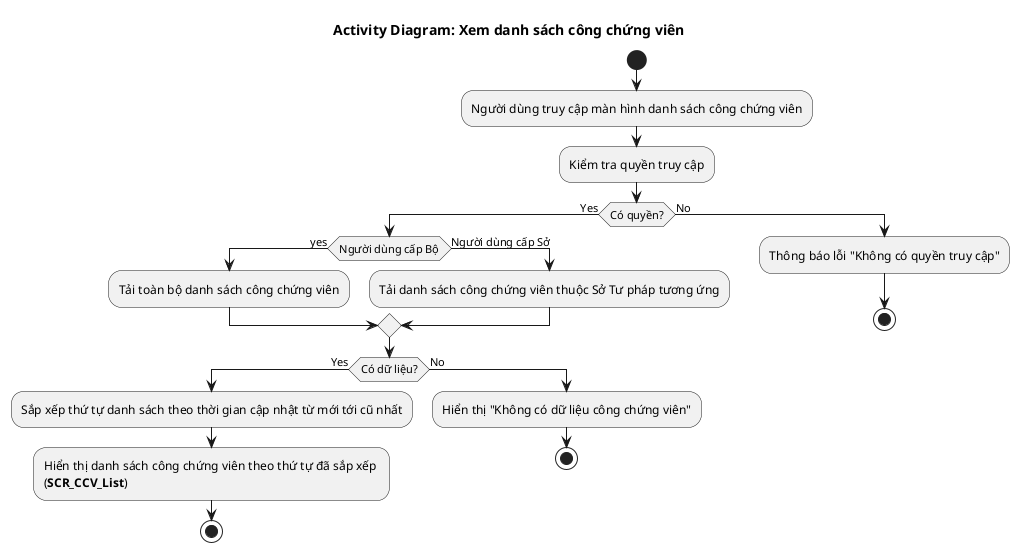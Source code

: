 @startuml AD_CCV_List
!pragma layout smetana
title Activity Diagram: Xem danh sách công chứng viên

start
:Người dùng truy cập màn hình danh sách công chứng viên;
:Kiểm tra quyền truy cập;
if (Có quyền?) then (Yes)
  if (Người dùng cấp Bộ) then (yes)
    :Tải toàn bộ danh sách công chứng viên;
  else (Người dùng cấp Sở)
    :Tải danh sách công chứng viên thuộc Sở Tư pháp tương ứng;
  endif
  if (Có dữ liệu?) then (Yes)
    :Sắp xếp thứ tự danh sách theo thời gian cập nhật từ mới tới cũ nhất;
    :Hiển thị danh sách công chứng viên theo thứ tự đã sắp xếp \n(**SCR_CCV_List**);
    stop
  else (No)
    :Hiển thị "Không có dữ liệu công chứng viên";
    stop
endif
else (No)
  :Thông báo lỗi "Không có quyền truy cập";
  stop
endif
@enduml